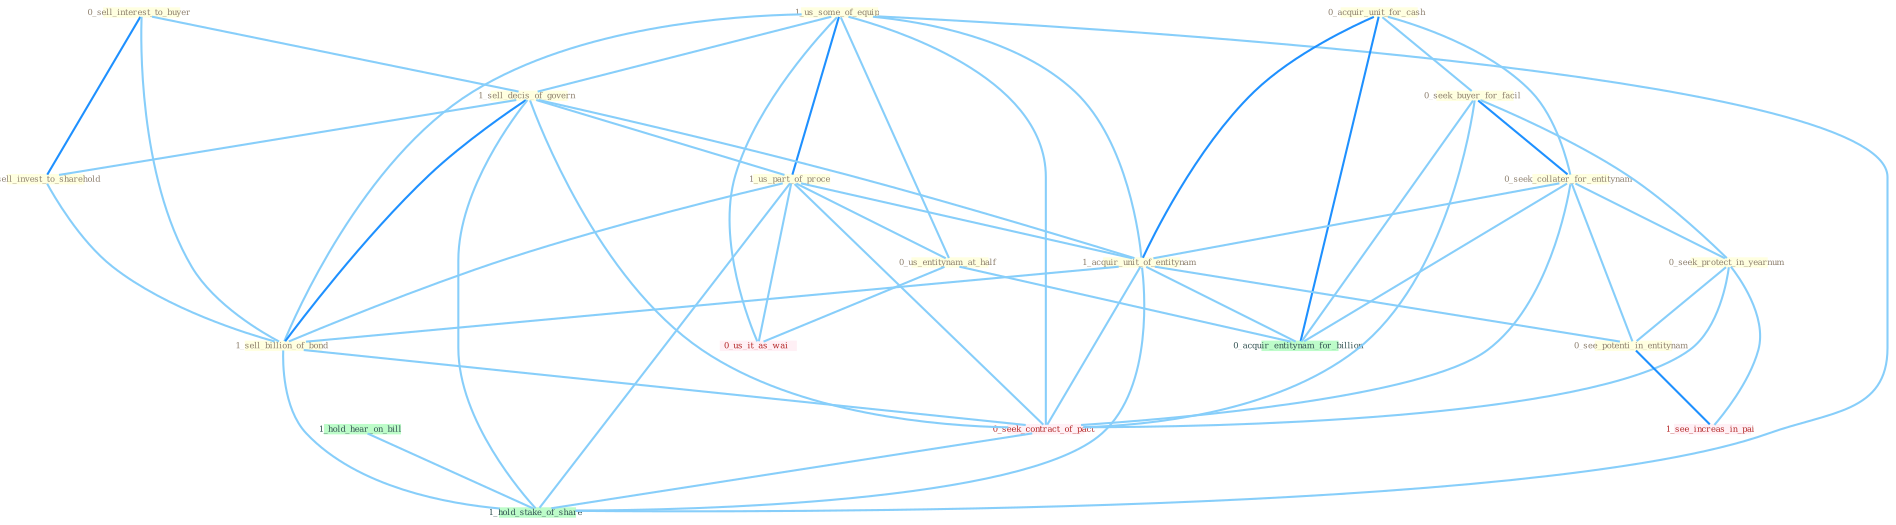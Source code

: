 Graph G{ 
    node
    [shape=polygon,style=filled,width=.5,height=.06,color="#BDFCC9",fixedsize=true,fontsize=4,
    fontcolor="#2f4f4f"];
    {node
    [color="#ffffe0", fontcolor="#8b7d6b"] "0_sell_interest_to_buyer " "1_us_some_of_equip " "0_acquir_unit_for_cash " "0_seek_buyer_for_facil " "1_sell_decis_of_govern " "0_seek_collater_for_entitynam " "1_us_part_of_proce " "0_us_entitynam_at_half " "0_seek_protect_in_yearnum " "1_acquir_unit_of_entitynam " "0_see_potenti_in_entitynam " "0_sell_invest_to_sharehold " "1_sell_billion_of_bond "}
{node [color="#fff0f5", fontcolor="#b22222"] "0_seek_contract_of_pact " "0_us_it_as_wai " "1_see_increas_in_pai "}
edge [color="#B0E2FF"];

	"0_sell_interest_to_buyer " -- "1_sell_decis_of_govern " [w="1", color="#87cefa" ];
	"0_sell_interest_to_buyer " -- "0_sell_invest_to_sharehold " [w="2", color="#1e90ff" , len=0.8];
	"0_sell_interest_to_buyer " -- "1_sell_billion_of_bond " [w="1", color="#87cefa" ];
	"1_us_some_of_equip " -- "1_sell_decis_of_govern " [w="1", color="#87cefa" ];
	"1_us_some_of_equip " -- "1_us_part_of_proce " [w="2", color="#1e90ff" , len=0.8];
	"1_us_some_of_equip " -- "0_us_entitynam_at_half " [w="1", color="#87cefa" ];
	"1_us_some_of_equip " -- "1_acquir_unit_of_entitynam " [w="1", color="#87cefa" ];
	"1_us_some_of_equip " -- "1_sell_billion_of_bond " [w="1", color="#87cefa" ];
	"1_us_some_of_equip " -- "0_seek_contract_of_pact " [w="1", color="#87cefa" ];
	"1_us_some_of_equip " -- "0_us_it_as_wai " [w="1", color="#87cefa" ];
	"1_us_some_of_equip " -- "1_hold_stake_of_share " [w="1", color="#87cefa" ];
	"0_acquir_unit_for_cash " -- "0_seek_buyer_for_facil " [w="1", color="#87cefa" ];
	"0_acquir_unit_for_cash " -- "0_seek_collater_for_entitynam " [w="1", color="#87cefa" ];
	"0_acquir_unit_for_cash " -- "1_acquir_unit_of_entitynam " [w="2", color="#1e90ff" , len=0.8];
	"0_acquir_unit_for_cash " -- "0_acquir_entitynam_for_billion " [w="2", color="#1e90ff" , len=0.8];
	"0_seek_buyer_for_facil " -- "0_seek_collater_for_entitynam " [w="2", color="#1e90ff" , len=0.8];
	"0_seek_buyer_for_facil " -- "0_seek_protect_in_yearnum " [w="1", color="#87cefa" ];
	"0_seek_buyer_for_facil " -- "0_seek_contract_of_pact " [w="1", color="#87cefa" ];
	"0_seek_buyer_for_facil " -- "0_acquir_entitynam_for_billion " [w="1", color="#87cefa" ];
	"1_sell_decis_of_govern " -- "1_us_part_of_proce " [w="1", color="#87cefa" ];
	"1_sell_decis_of_govern " -- "1_acquir_unit_of_entitynam " [w="1", color="#87cefa" ];
	"1_sell_decis_of_govern " -- "0_sell_invest_to_sharehold " [w="1", color="#87cefa" ];
	"1_sell_decis_of_govern " -- "1_sell_billion_of_bond " [w="2", color="#1e90ff" , len=0.8];
	"1_sell_decis_of_govern " -- "0_seek_contract_of_pact " [w="1", color="#87cefa" ];
	"1_sell_decis_of_govern " -- "1_hold_stake_of_share " [w="1", color="#87cefa" ];
	"0_seek_collater_for_entitynam " -- "0_seek_protect_in_yearnum " [w="1", color="#87cefa" ];
	"0_seek_collater_for_entitynam " -- "1_acquir_unit_of_entitynam " [w="1", color="#87cefa" ];
	"0_seek_collater_for_entitynam " -- "0_see_potenti_in_entitynam " [w="1", color="#87cefa" ];
	"0_seek_collater_for_entitynam " -- "0_seek_contract_of_pact " [w="1", color="#87cefa" ];
	"0_seek_collater_for_entitynam " -- "0_acquir_entitynam_for_billion " [w="1", color="#87cefa" ];
	"1_us_part_of_proce " -- "0_us_entitynam_at_half " [w="1", color="#87cefa" ];
	"1_us_part_of_proce " -- "1_acquir_unit_of_entitynam " [w="1", color="#87cefa" ];
	"1_us_part_of_proce " -- "1_sell_billion_of_bond " [w="1", color="#87cefa" ];
	"1_us_part_of_proce " -- "0_seek_contract_of_pact " [w="1", color="#87cefa" ];
	"1_us_part_of_proce " -- "0_us_it_as_wai " [w="1", color="#87cefa" ];
	"1_us_part_of_proce " -- "1_hold_stake_of_share " [w="1", color="#87cefa" ];
	"0_us_entitynam_at_half " -- "0_us_it_as_wai " [w="1", color="#87cefa" ];
	"0_us_entitynam_at_half " -- "0_acquir_entitynam_for_billion " [w="1", color="#87cefa" ];
	"0_seek_protect_in_yearnum " -- "0_see_potenti_in_entitynam " [w="1", color="#87cefa" ];
	"0_seek_protect_in_yearnum " -- "0_seek_contract_of_pact " [w="1", color="#87cefa" ];
	"0_seek_protect_in_yearnum " -- "1_see_increas_in_pai " [w="1", color="#87cefa" ];
	"1_acquir_unit_of_entitynam " -- "0_see_potenti_in_entitynam " [w="1", color="#87cefa" ];
	"1_acquir_unit_of_entitynam " -- "1_sell_billion_of_bond " [w="1", color="#87cefa" ];
	"1_acquir_unit_of_entitynam " -- "0_seek_contract_of_pact " [w="1", color="#87cefa" ];
	"1_acquir_unit_of_entitynam " -- "0_acquir_entitynam_for_billion " [w="1", color="#87cefa" ];
	"1_acquir_unit_of_entitynam " -- "1_hold_stake_of_share " [w="1", color="#87cefa" ];
	"0_see_potenti_in_entitynam " -- "1_see_increas_in_pai " [w="2", color="#1e90ff" , len=0.8];
	"0_sell_invest_to_sharehold " -- "1_sell_billion_of_bond " [w="1", color="#87cefa" ];
	"1_sell_billion_of_bond " -- "0_seek_contract_of_pact " [w="1", color="#87cefa" ];
	"1_sell_billion_of_bond " -- "1_hold_stake_of_share " [w="1", color="#87cefa" ];
	"0_seek_contract_of_pact " -- "1_hold_stake_of_share " [w="1", color="#87cefa" ];
	"1_hold_hear_on_bill " -- "1_hold_stake_of_share " [w="1", color="#87cefa" ];
}